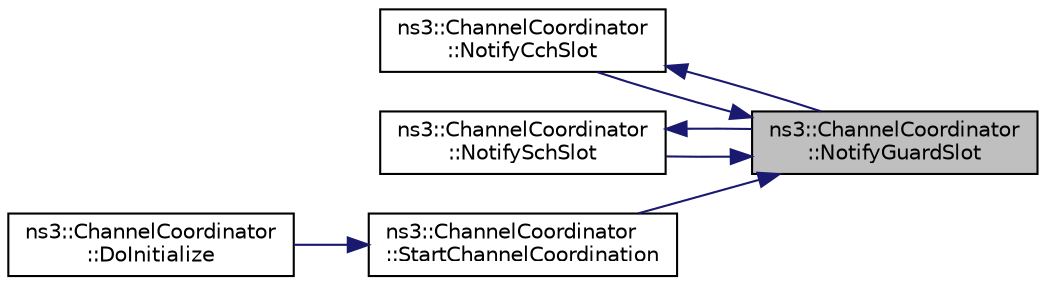 digraph "ns3::ChannelCoordinator::NotifyGuardSlot"
{
 // LATEX_PDF_SIZE
  edge [fontname="Helvetica",fontsize="10",labelfontname="Helvetica",labelfontsize="10"];
  node [fontname="Helvetica",fontsize="10",shape=record];
  rankdir="RL";
  Node1 [label="ns3::ChannelCoordinator\l::NotifyGuardSlot",height=0.2,width=0.4,color="black", fillcolor="grey75", style="filled", fontcolor="black",tooltip="notify listeners of a guard slot start"];
  Node1 -> Node2 [dir="back",color="midnightblue",fontsize="10",style="solid",fontname="Helvetica"];
  Node2 [label="ns3::ChannelCoordinator\l::NotifyCchSlot",height=0.2,width=0.4,color="black", fillcolor="white", style="filled",URL="$classns3_1_1_channel_coordinator.html#afa276928ea019d3e5bf0d4761e8ca606",tooltip="notify listeners of a CCH slot start"];
  Node2 -> Node1 [dir="back",color="midnightblue",fontsize="10",style="solid",fontname="Helvetica"];
  Node1 -> Node3 [dir="back",color="midnightblue",fontsize="10",style="solid",fontname="Helvetica"];
  Node3 [label="ns3::ChannelCoordinator\l::NotifySchSlot",height=0.2,width=0.4,color="black", fillcolor="white", style="filled",URL="$classns3_1_1_channel_coordinator.html#a662f870387fb7bb6e3f27a6adec8f96f",tooltip="notify listeners of a SCH slot start"];
  Node3 -> Node1 [dir="back",color="midnightblue",fontsize="10",style="solid",fontname="Helvetica"];
  Node1 -> Node4 [dir="back",color="midnightblue",fontsize="10",style="solid",fontname="Helvetica"];
  Node4 [label="ns3::ChannelCoordinator\l::StartChannelCoordination",height=0.2,width=0.4,color="black", fillcolor="white", style="filled",URL="$classns3_1_1_channel_coordinator.html#a4eb4a70c66f3c71ef1d0acfa262b9b38",tooltip="start to make channel coordination events"];
  Node4 -> Node5 [dir="back",color="midnightblue",fontsize="10",style="solid",fontname="Helvetica"];
  Node5 [label="ns3::ChannelCoordinator\l::DoInitialize",height=0.2,width=0.4,color="black", fillcolor="white", style="filled",URL="$classns3_1_1_channel_coordinator.html#a4e6c05c516fdaffe36cb3da5bdc5c265",tooltip="Initialize() implementation."];
}
